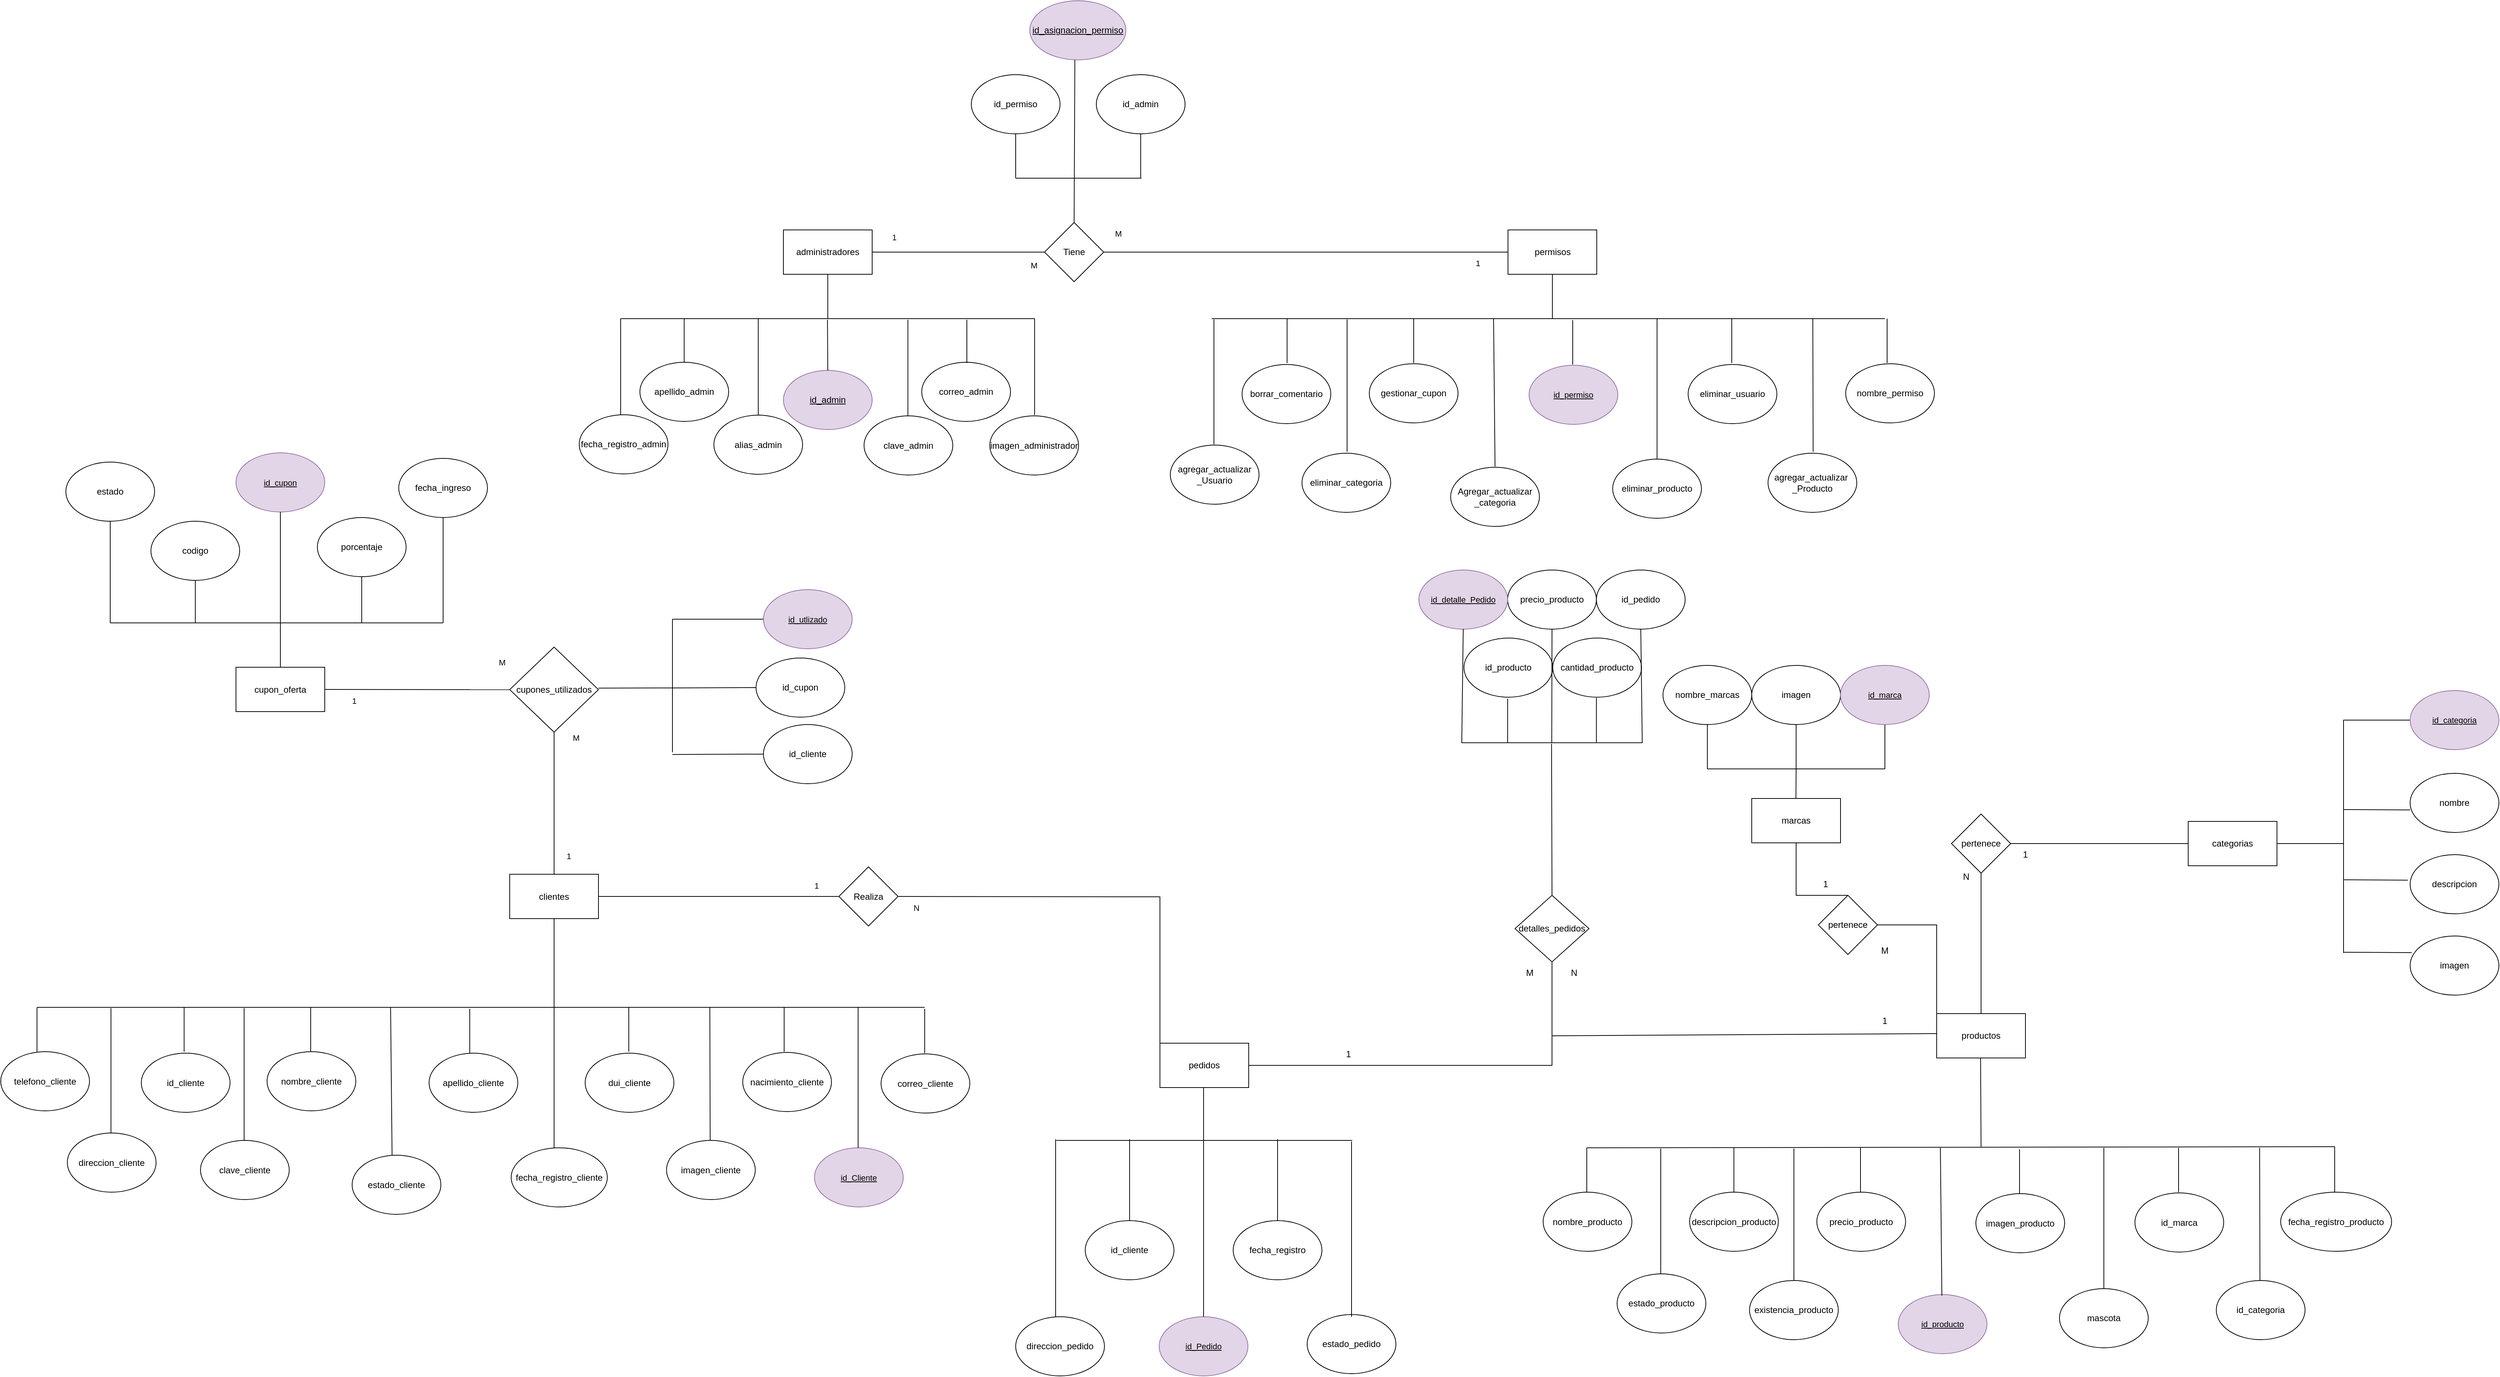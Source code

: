 <mxfile version="23.1.4" type="device">
  <diagram id="R2lEEEUBdFMjLlhIrx00" name="Page-1">
    <mxGraphModel dx="5863" dy="3170" grid="1" gridSize="10" guides="1" tooltips="1" connect="1" arrows="1" fold="1" page="1" pageScale="1" pageWidth="850" pageHeight="1100" math="0" shadow="0" extFonts="Permanent Marker^https://fonts.googleapis.com/css?family=Permanent+Marker">
      <root>
        <mxCell id="0" />
        <mxCell id="1" parent="0" />
        <mxCell id="2F_DHolSGNnzSSAKhQXL-1" value="productos" style="rounded=0;whiteSpace=wrap;html=1;" parent="1" vertex="1">
          <mxGeometry x="1410" y="1270" width="120" height="60" as="geometry" />
        </mxCell>
        <mxCell id="2F_DHolSGNnzSSAKhQXL-2" value="pedidos" style="rounded=0;whiteSpace=wrap;html=1;" parent="1" vertex="1">
          <mxGeometry x="360" y="1310" width="120" height="60" as="geometry" />
        </mxCell>
        <mxCell id="2F_DHolSGNnzSSAKhQXL-5" value="marcas" style="rounded=0;whiteSpace=wrap;html=1;" parent="1" vertex="1">
          <mxGeometry x="1160" y="979" width="120" height="60" as="geometry" />
        </mxCell>
        <mxCell id="2F_DHolSGNnzSSAKhQXL-6" value="categorias" style="rounded=0;whiteSpace=wrap;html=1;" parent="1" vertex="1">
          <mxGeometry x="1750" y="1010" width="120" height="60" as="geometry" />
        </mxCell>
        <mxCell id="2F_DHolSGNnzSSAKhQXL-7" value="administradores" style="rounded=0;whiteSpace=wrap;html=1;" parent="1" vertex="1">
          <mxGeometry x="-149" y="210" width="120" height="60" as="geometry" />
        </mxCell>
        <mxCell id="2F_DHolSGNnzSSAKhQXL-8" value="permisos" style="rounded=0;whiteSpace=wrap;html=1;" parent="1" vertex="1">
          <mxGeometry x="830.5" y="210" width="120" height="60" as="geometry" />
        </mxCell>
        <mxCell id="2F_DHolSGNnzSSAKhQXL-9" value="clientes" style="rounded=0;whiteSpace=wrap;html=1;" parent="1" vertex="1">
          <mxGeometry x="-519" y="1081.5" width="120" height="60" as="geometry" />
        </mxCell>
        <mxCell id="2F_DHolSGNnzSSAKhQXL-10" value="id_admin" style="ellipse;whiteSpace=wrap;html=1;fontStyle=4;fillColor=#e1d5e7;strokeColor=#9673a6;" parent="1" vertex="1">
          <mxGeometry x="-149" y="400" width="120" height="80" as="geometry" />
        </mxCell>
        <mxCell id="2F_DHolSGNnzSSAKhQXL-12" value="apellido_admin" style="ellipse;whiteSpace=wrap;html=1;" parent="1" vertex="1">
          <mxGeometry x="-343" y="389" width="120" height="80" as="geometry" />
        </mxCell>
        <mxCell id="2F_DHolSGNnzSSAKhQXL-13" value="correo_admin" style="ellipse;whiteSpace=wrap;html=1;" parent="1" vertex="1">
          <mxGeometry x="38" y="389" width="120" height="80" as="geometry" />
        </mxCell>
        <mxCell id="2F_DHolSGNnzSSAKhQXL-14" value="alias_admin" style="ellipse;whiteSpace=wrap;html=1;" parent="1" vertex="1">
          <mxGeometry x="-243" y="460.5" width="120" height="80" as="geometry" />
        </mxCell>
        <mxCell id="2F_DHolSGNnzSSAKhQXL-15" value="clave_admin" style="ellipse;whiteSpace=wrap;html=1;" parent="1" vertex="1">
          <mxGeometry x="-40" y="461.5" width="120" height="80" as="geometry" />
        </mxCell>
        <mxCell id="2F_DHolSGNnzSSAKhQXL-16" value="fecha_registro_admin" style="ellipse;whiteSpace=wrap;html=1;" parent="1" vertex="1">
          <mxGeometry x="-425" y="460" width="120" height="80" as="geometry" />
        </mxCell>
        <mxCell id="2F_DHolSGNnzSSAKhQXL-17" value="imagen_administrador" style="ellipse;whiteSpace=wrap;html=1;" parent="1" vertex="1">
          <mxGeometry x="130" y="461.5" width="120" height="80" as="geometry" />
        </mxCell>
        <mxCell id="2F_DHolSGNnzSSAKhQXL-25" value="id_cliente" style="ellipse;whiteSpace=wrap;html=1;" parent="1" vertex="1">
          <mxGeometry x="-1017" y="1323.5" width="120" height="80" as="geometry" />
        </mxCell>
        <mxCell id="2F_DHolSGNnzSSAKhQXL-26" value="nombre_cliente" style="ellipse;whiteSpace=wrap;html=1;" parent="1" vertex="1">
          <mxGeometry x="-847" y="1321.5" width="120" height="80" as="geometry" />
        </mxCell>
        <mxCell id="2F_DHolSGNnzSSAKhQXL-27" value="apellido_cliente" style="ellipse;whiteSpace=wrap;html=1;" parent="1" vertex="1">
          <mxGeometry x="-628" y="1323.5" width="120" height="80" as="geometry" />
        </mxCell>
        <mxCell id="2F_DHolSGNnzSSAKhQXL-28" value="dui_cliente" style="ellipse;whiteSpace=wrap;html=1;" parent="1" vertex="1">
          <mxGeometry x="-417" y="1323.5" width="120" height="80" as="geometry" />
        </mxCell>
        <mxCell id="2F_DHolSGNnzSSAKhQXL-29" value="correo_cliente" style="ellipse;whiteSpace=wrap;html=1;" parent="1" vertex="1">
          <mxGeometry x="-17" y="1324.5" width="120" height="80" as="geometry" />
        </mxCell>
        <mxCell id="2F_DHolSGNnzSSAKhQXL-30" value="telefono_cliente" style="ellipse;whiteSpace=wrap;html=1;" parent="1" vertex="1">
          <mxGeometry x="-1207" y="1321.5" width="120" height="80" as="geometry" />
        </mxCell>
        <mxCell id="2F_DHolSGNnzSSAKhQXL-31" value="nacimiento_cliente" style="ellipse;whiteSpace=wrap;html=1;" parent="1" vertex="1">
          <mxGeometry x="-204" y="1322.5" width="120" height="80" as="geometry" />
        </mxCell>
        <mxCell id="2F_DHolSGNnzSSAKhQXL-32" value="direccion_cliente" style="ellipse;whiteSpace=wrap;html=1;" parent="1" vertex="1">
          <mxGeometry x="-1117" y="1431.5" width="120" height="80" as="geometry" />
        </mxCell>
        <mxCell id="2F_DHolSGNnzSSAKhQXL-33" value="clave_cliente" style="ellipse;whiteSpace=wrap;html=1;" parent="1" vertex="1">
          <mxGeometry x="-937" y="1441.5" width="120" height="80" as="geometry" />
        </mxCell>
        <mxCell id="2F_DHolSGNnzSSAKhQXL-34" value="estado_cliente" style="ellipse;whiteSpace=wrap;html=1;" parent="1" vertex="1">
          <mxGeometry x="-732" y="1461.5" width="120" height="80" as="geometry" />
        </mxCell>
        <mxCell id="2F_DHolSGNnzSSAKhQXL-35" value="fecha_registro_cliente" style="ellipse;whiteSpace=wrap;html=1;" parent="1" vertex="1">
          <mxGeometry x="-517" y="1451.5" width="130" height="80" as="geometry" />
        </mxCell>
        <mxCell id="2F_DHolSGNnzSSAKhQXL-36" value="imagen_cliente" style="ellipse;whiteSpace=wrap;html=1;" parent="1" vertex="1">
          <mxGeometry x="-307" y="1441.5" width="120" height="80" as="geometry" />
        </mxCell>
        <mxCell id="2F_DHolSGNnzSSAKhQXL-37" value="Tiene" style="rhombus;whiteSpace=wrap;html=1;" parent="1" vertex="1">
          <mxGeometry x="204" y="200" width="80" height="80" as="geometry" />
        </mxCell>
        <mxCell id="2F_DHolSGNnzSSAKhQXL-52" value="nombre_permiso" style="ellipse;whiteSpace=wrap;html=1;" parent="1" vertex="1">
          <mxGeometry x="1287" y="391" width="120" height="80" as="geometry" />
        </mxCell>
        <mxCell id="2F_DHolSGNnzSSAKhQXL-53" value="eliminar_usuario" style="ellipse;whiteSpace=wrap;html=1;" parent="1" vertex="1">
          <mxGeometry x="1074" y="392" width="120" height="80" as="geometry" />
        </mxCell>
        <mxCell id="2F_DHolSGNnzSSAKhQXL-54" value="agregar_actualizar&amp;nbsp;&lt;br&gt;_Producto" style="ellipse;whiteSpace=wrap;html=1;" parent="1" vertex="1">
          <mxGeometry x="1182" y="512" width="120" height="80" as="geometry" />
        </mxCell>
        <mxCell id="2F_DHolSGNnzSSAKhQXL-55" value="agregar_actualizar&lt;br&gt;_Usuario" style="ellipse;whiteSpace=wrap;html=1;" parent="1" vertex="1">
          <mxGeometry x="374" y="501" width="120" height="80" as="geometry" />
        </mxCell>
        <mxCell id="2F_DHolSGNnzSSAKhQXL-56" value="eliminar_producto" style="ellipse;whiteSpace=wrap;html=1;" parent="1" vertex="1">
          <mxGeometry x="972" y="520" width="120" height="80" as="geometry" />
        </mxCell>
        <mxCell id="2F_DHolSGNnzSSAKhQXL-57" value="borrar_comentario" style="ellipse;whiteSpace=wrap;html=1;" parent="1" vertex="1">
          <mxGeometry x="471" y="392" width="120" height="80" as="geometry" />
        </mxCell>
        <mxCell id="2F_DHolSGNnzSSAKhQXL-58" value="Agregar_actualizar&lt;br&gt;_categoria" style="ellipse;whiteSpace=wrap;html=1;" parent="1" vertex="1">
          <mxGeometry x="753" y="531" width="120" height="80" as="geometry" />
        </mxCell>
        <mxCell id="2F_DHolSGNnzSSAKhQXL-59" value="eliminar_categoria" style="ellipse;whiteSpace=wrap;html=1;" parent="1" vertex="1">
          <mxGeometry x="552" y="512" width="120" height="80" as="geometry" />
        </mxCell>
        <mxCell id="b3NYXewxobcBwOrp7OXC-1" value="gestionar_cupon" style="ellipse;whiteSpace=wrap;html=1;" parent="1" vertex="1">
          <mxGeometry x="643" y="391" width="120" height="80" as="geometry" />
        </mxCell>
        <mxCell id="b3NYXewxobcBwOrp7OXC-3" value="nombre" style="ellipse;whiteSpace=wrap;html=1;" parent="1" vertex="1">
          <mxGeometry x="2050" y="945" width="120" height="80" as="geometry" />
        </mxCell>
        <mxCell id="b3NYXewxobcBwOrp7OXC-4" value="descripcion" style="ellipse;whiteSpace=wrap;html=1;" parent="1" vertex="1">
          <mxGeometry x="2050" y="1055" width="120" height="80" as="geometry" />
        </mxCell>
        <mxCell id="b3NYXewxobcBwOrp7OXC-5" value="imagen" style="ellipse;whiteSpace=wrap;html=1;" parent="1" vertex="1">
          <mxGeometry x="2050" y="1165" width="120" height="80" as="geometry" />
        </mxCell>
        <mxCell id="b3NYXewxobcBwOrp7OXC-9" value="nombre_marcas" style="ellipse;whiteSpace=wrap;html=1;" parent="1" vertex="1">
          <mxGeometry x="1040" y="799" width="120" height="80" as="geometry" />
        </mxCell>
        <mxCell id="b3NYXewxobcBwOrp7OXC-10" value="imagen" style="ellipse;whiteSpace=wrap;html=1;" parent="1" vertex="1">
          <mxGeometry x="1160" y="799" width="120" height="80" as="geometry" />
        </mxCell>
        <mxCell id="b3NYXewxobcBwOrp7OXC-13" value="nombre_producto" style="ellipse;whiteSpace=wrap;html=1;" parent="1" vertex="1">
          <mxGeometry x="878" y="1511.5" width="120" height="80" as="geometry" />
        </mxCell>
        <mxCell id="b3NYXewxobcBwOrp7OXC-14" value="descripcion_producto" style="ellipse;whiteSpace=wrap;html=1;" parent="1" vertex="1">
          <mxGeometry x="1076" y="1511.5" width="120" height="80" as="geometry" />
        </mxCell>
        <mxCell id="b3NYXewxobcBwOrp7OXC-15" value="precio_producto" style="ellipse;whiteSpace=wrap;html=1;" parent="1" vertex="1">
          <mxGeometry x="1248" y="1511.5" width="120" height="80" as="geometry" />
        </mxCell>
        <mxCell id="b3NYXewxobcBwOrp7OXC-16" value="imagen_producto" style="ellipse;whiteSpace=wrap;html=1;" parent="1" vertex="1">
          <mxGeometry x="1463" y="1513.5" width="120" height="80" as="geometry" />
        </mxCell>
        <mxCell id="b3NYXewxobcBwOrp7OXC-17" value="estado_producto" style="ellipse;whiteSpace=wrap;html=1;" parent="1" vertex="1">
          <mxGeometry x="978" y="1622" width="120" height="80" as="geometry" />
        </mxCell>
        <mxCell id="b3NYXewxobcBwOrp7OXC-18" value="existencia_producto" style="ellipse;whiteSpace=wrap;html=1;" parent="1" vertex="1">
          <mxGeometry x="1157" y="1631" width="120" height="80" as="geometry" />
        </mxCell>
        <mxCell id="b3NYXewxobcBwOrp7OXC-19" value="fecha_registro_producto" style="ellipse;whiteSpace=wrap;html=1;" parent="1" vertex="1">
          <mxGeometry x="1875" y="1511.5" width="150" height="80" as="geometry" />
        </mxCell>
        <mxCell id="b3NYXewxobcBwOrp7OXC-20" value="mascota" style="ellipse;whiteSpace=wrap;html=1;" parent="1" vertex="1">
          <mxGeometry x="1576" y="1642" width="120" height="80" as="geometry" />
        </mxCell>
        <mxCell id="b3NYXewxobcBwOrp7OXC-22" value="id_marca" style="ellipse;whiteSpace=wrap;html=1;" parent="1" vertex="1">
          <mxGeometry x="1678" y="1512.5" width="120" height="80" as="geometry" />
        </mxCell>
        <mxCell id="b3NYXewxobcBwOrp7OXC-23" value="id_categoria" style="ellipse;whiteSpace=wrap;html=1;" parent="1" vertex="1">
          <mxGeometry x="1788" y="1631" width="120" height="80" as="geometry" />
        </mxCell>
        <mxCell id="b3NYXewxobcBwOrp7OXC-24" value="estado_pedido" style="ellipse;whiteSpace=wrap;html=1;" parent="1" vertex="1">
          <mxGeometry x="559" y="1677" width="120" height="80" as="geometry" />
        </mxCell>
        <mxCell id="b3NYXewxobcBwOrp7OXC-25" value="fecha_registro" style="ellipse;whiteSpace=wrap;html=1;" parent="1" vertex="1">
          <mxGeometry x="459" y="1550" width="120" height="80" as="geometry" />
        </mxCell>
        <mxCell id="b3NYXewxobcBwOrp7OXC-26" value="direccion_pedido" style="ellipse;whiteSpace=wrap;html=1;" parent="1" vertex="1">
          <mxGeometry x="165" y="1680" width="120" height="80" as="geometry" />
        </mxCell>
        <mxCell id="b3NYXewxobcBwOrp7OXC-27" value="id_cliente" style="ellipse;whiteSpace=wrap;html=1;" parent="1" vertex="1">
          <mxGeometry x="259" y="1550" width="120" height="80" as="geometry" />
        </mxCell>
        <mxCell id="b3NYXewxobcBwOrp7OXC-43" value="precio_producto" style="ellipse;whiteSpace=wrap;html=1;" parent="1" vertex="1">
          <mxGeometry x="830" y="670" width="120" height="80" as="geometry" />
        </mxCell>
        <mxCell id="b3NYXewxobcBwOrp7OXC-44" value="id_producto" style="ellipse;whiteSpace=wrap;html=1;" parent="1" vertex="1">
          <mxGeometry x="771" y="762" width="120" height="80" as="geometry" />
        </mxCell>
        <mxCell id="b3NYXewxobcBwOrp7OXC-45" value="id_pedido" style="ellipse;whiteSpace=wrap;html=1;" parent="1" vertex="1">
          <mxGeometry x="950" y="670" width="120" height="80" as="geometry" />
        </mxCell>
        <mxCell id="b3NYXewxobcBwOrp7OXC-46" value="cantidad_producto" style="ellipse;whiteSpace=wrap;html=1;" parent="1" vertex="1">
          <mxGeometry x="891" y="762" width="120" height="80" as="geometry" />
        </mxCell>
        <mxCell id="b3NYXewxobcBwOrp7OXC-61" value="cupon_oferta" style="rounded=0;whiteSpace=wrap;html=1;" parent="1" vertex="1">
          <mxGeometry x="-889" y="801.5" width="120" height="60" as="geometry" />
        </mxCell>
        <mxCell id="b3NYXewxobcBwOrp7OXC-63" value="codigo" style="ellipse;whiteSpace=wrap;html=1;" parent="1" vertex="1">
          <mxGeometry x="-1004" y="604" width="120" height="80" as="geometry" />
        </mxCell>
        <mxCell id="b3NYXewxobcBwOrp7OXC-64" value="porcentaje" style="ellipse;whiteSpace=wrap;html=1;" parent="1" vertex="1">
          <mxGeometry x="-779" y="599" width="120" height="80" as="geometry" />
        </mxCell>
        <mxCell id="b3NYXewxobcBwOrp7OXC-65" value="estado" style="ellipse;whiteSpace=wrap;html=1;" parent="1" vertex="1">
          <mxGeometry x="-1119" y="524" width="120" height="80" as="geometry" />
        </mxCell>
        <mxCell id="b3NYXewxobcBwOrp7OXC-66" value="fecha_ingreso" style="ellipse;whiteSpace=wrap;html=1;" parent="1" vertex="1">
          <mxGeometry x="-669" y="519" width="120" height="80" as="geometry" />
        </mxCell>
        <mxCell id="b3NYXewxobcBwOrp7OXC-67" value="id_cupon" style="ellipse;whiteSpace=wrap;html=1;" parent="1" vertex="1">
          <mxGeometry x="-186" y="789" width="120" height="80" as="geometry" />
        </mxCell>
        <mxCell id="b3NYXewxobcBwOrp7OXC-68" value="id_cliente" style="ellipse;whiteSpace=wrap;html=1;" parent="1" vertex="1">
          <mxGeometry x="-176" y="879" width="120" height="80" as="geometry" />
        </mxCell>
        <mxCell id="b3NYXewxobcBwOrp7OXC-76" value="pertenece" style="rhombus;whiteSpace=wrap;html=1;" parent="1" vertex="1">
          <mxGeometry x="1430" y="1000" width="80" height="80" as="geometry" />
        </mxCell>
        <mxCell id="b3NYXewxobcBwOrp7OXC-80" value="pertenece" style="rhombus;whiteSpace=wrap;html=1;" parent="1" vertex="1">
          <mxGeometry x="1250" y="1110" width="80" height="80" as="geometry" />
        </mxCell>
        <mxCell id="b3NYXewxobcBwOrp7OXC-108" value="Realiza" style="rhombus;whiteSpace=wrap;html=1;" parent="1" vertex="1">
          <mxGeometry x="-74" y="1071.5" width="80" height="80" as="geometry" />
        </mxCell>
        <mxCell id="b3NYXewxobcBwOrp7OXC-111" value="cupones_utilizados" style="rhombus;whiteSpace=wrap;html=1;" parent="1" vertex="1">
          <mxGeometry x="-519" y="774.25" width="120" height="115" as="geometry" />
        </mxCell>
        <mxCell id="b3NYXewxobcBwOrp7OXC-120" value="N" style="text;html=1;strokeColor=none;fillColor=none;align=center;verticalAlign=middle;whiteSpace=wrap;rounded=0;" parent="1" vertex="1">
          <mxGeometry x="1420" y="1070" width="60" height="30" as="geometry" />
        </mxCell>
        <mxCell id="b3NYXewxobcBwOrp7OXC-121" value="1" style="text;html=1;strokeColor=none;fillColor=none;align=center;verticalAlign=middle;whiteSpace=wrap;rounded=0;" parent="1" vertex="1">
          <mxGeometry x="1500" y="1040" width="60" height="30" as="geometry" />
        </mxCell>
        <mxCell id="b3NYXewxobcBwOrp7OXC-125" value="M" style="text;html=1;strokeColor=none;fillColor=none;align=center;verticalAlign=middle;whiteSpace=wrap;rounded=0;" parent="1" vertex="1">
          <mxGeometry x="1310" y="1170" width="60" height="30" as="geometry" />
        </mxCell>
        <mxCell id="b3NYXewxobcBwOrp7OXC-127" value="1" style="text;html=1;strokeColor=none;fillColor=none;align=center;verticalAlign=middle;whiteSpace=wrap;rounded=0;" parent="1" vertex="1">
          <mxGeometry x="1230" y="1080" width="60" height="30" as="geometry" />
        </mxCell>
        <mxCell id="4FlmDiTLjiJ03aOqT-Md-1" value="" style="endArrow=none;html=1;rounded=0;entryX=0;entryY=0.618;entryDx=0;entryDy=0;entryPerimeter=0;" parent="1" target="b3NYXewxobcBwOrp7OXC-3" edge="1">
          <mxGeometry width="50" height="50" relative="1" as="geometry">
            <mxPoint x="1960" y="994" as="sourcePoint" />
            <mxPoint x="1950" y="935" as="targetPoint" />
          </mxGeometry>
        </mxCell>
        <mxCell id="4FlmDiTLjiJ03aOqT-Md-4" value="" style="endArrow=none;html=1;rounded=0;exitX=-0.026;exitY=0.431;exitDx=0;exitDy=0;exitPerimeter=0;" parent="1" source="b3NYXewxobcBwOrp7OXC-4" edge="1">
          <mxGeometry width="50" height="50" relative="1" as="geometry">
            <mxPoint x="1870" y="1085" as="sourcePoint" />
            <mxPoint x="1960" y="1089" as="targetPoint" />
          </mxGeometry>
        </mxCell>
        <mxCell id="4FlmDiTLjiJ03aOqT-Md-5" value="" style="endArrow=none;html=1;rounded=0;exitX=0.018;exitY=0.281;exitDx=0;exitDy=0;exitPerimeter=0;" parent="1" source="b3NYXewxobcBwOrp7OXC-5" edge="1">
          <mxGeometry width="50" height="50" relative="1" as="geometry">
            <mxPoint x="1800" y="1095" as="sourcePoint" />
            <mxPoint x="1960" y="1187" as="targetPoint" />
          </mxGeometry>
        </mxCell>
        <mxCell id="zYeqs-Y39ctY3acqWYT0-11" value="" style="endArrow=none;html=1;rounded=0;exitX=1;exitY=1;exitDx=0;exitDy=0;" parent="1" edge="1">
          <mxGeometry width="50" height="50" relative="1" as="geometry">
            <mxPoint x="1750" y="1040" as="sourcePoint" />
            <mxPoint x="1510" y="1040" as="targetPoint" />
          </mxGeometry>
        </mxCell>
        <mxCell id="zYeqs-Y39ctY3acqWYT0-12" value="" style="endArrow=none;html=1;rounded=0;exitX=0.5;exitY=0;exitDx=0;exitDy=0;entryX=1;entryY=1;entryDx=0;entryDy=0;" parent="1" source="2F_DHolSGNnzSSAKhQXL-1" edge="1">
          <mxGeometry width="50" height="50" relative="1" as="geometry">
            <mxPoint x="1690" y="1180" as="sourcePoint" />
            <mxPoint x="1470" y="1080" as="targetPoint" />
          </mxGeometry>
        </mxCell>
        <mxCell id="zYeqs-Y39ctY3acqWYT0-13" value="" style="endArrow=none;html=1;rounded=0;entryX=1;entryY=0.5;entryDx=0;entryDy=0;exitX=0;exitY=0;exitDx=0;exitDy=0;" parent="1" source="2F_DHolSGNnzSSAKhQXL-1" target="b3NYXewxobcBwOrp7OXC-80" edge="1">
          <mxGeometry width="50" height="50" relative="1" as="geometry">
            <mxPoint x="1410" y="1260" as="sourcePoint" />
            <mxPoint x="1370" y="1150" as="targetPoint" />
            <Array as="points">
              <mxPoint x="1410" y="1150" />
            </Array>
          </mxGeometry>
        </mxCell>
        <mxCell id="zYeqs-Y39ctY3acqWYT0-14" value="" style="endArrow=none;html=1;rounded=0;exitX=0;exitY=0.25;exitDx=0;exitDy=0;" parent="1" edge="1">
          <mxGeometry width="50" height="50" relative="1" as="geometry">
            <mxPoint x="1410" y="1297" as="sourcePoint" />
            <mxPoint x="890" y="1300" as="targetPoint" />
          </mxGeometry>
        </mxCell>
        <mxCell id="zYeqs-Y39ctY3acqWYT0-15" value="" style="endArrow=none;html=1;rounded=0;entryX=0.5;entryY=0;entryDx=0;entryDy=0;exitX=0.5;exitY=1;exitDx=0;exitDy=0;" parent="1" source="2F_DHolSGNnzSSAKhQXL-5" target="b3NYXewxobcBwOrp7OXC-80" edge="1">
          <mxGeometry width="50" height="50" relative="1" as="geometry">
            <mxPoint x="1210" y="1140" as="sourcePoint" />
            <mxPoint x="1260" y="1090" as="targetPoint" />
            <Array as="points">
              <mxPoint x="1220" y="1110" />
            </Array>
          </mxGeometry>
        </mxCell>
        <mxCell id="zYeqs-Y39ctY3acqWYT0-16" value="" style="endArrow=none;html=1;rounded=0;entryX=0.5;entryY=1;entryDx=0;entryDy=0;" parent="1" target="b3NYXewxobcBwOrp7OXC-9" edge="1">
          <mxGeometry width="50" height="50" relative="1" as="geometry">
            <mxPoint x="1100" y="939" as="sourcePoint" />
            <mxPoint x="1150" y="879" as="targetPoint" />
          </mxGeometry>
        </mxCell>
        <mxCell id="zYeqs-Y39ctY3acqWYT0-17" value="" style="endArrow=none;html=1;rounded=0;entryX=0.5;entryY=1;entryDx=0;entryDy=0;" parent="1" target="b3NYXewxobcBwOrp7OXC-10" edge="1">
          <mxGeometry width="50" height="50" relative="1" as="geometry">
            <mxPoint x="1220" y="939" as="sourcePoint" />
            <mxPoint x="1290" y="879" as="targetPoint" />
          </mxGeometry>
        </mxCell>
        <mxCell id="zYeqs-Y39ctY3acqWYT0-27" value="" style="endArrow=none;html=1;rounded=0;entryX=0.5;entryY=1;entryDx=0;entryDy=0;exitX=0.5;exitY=0;exitDx=0;exitDy=0;" parent="1" source="PzAknOk3q2ynUlt_nJGI-35" edge="1">
          <mxGeometry width="50" height="50" relative="1" as="geometry">
            <mxPoint x="889.38" y="1115" as="sourcePoint" />
            <mxPoint x="889.38" y="905" as="targetPoint" />
          </mxGeometry>
        </mxCell>
        <mxCell id="zYeqs-Y39ctY3acqWYT0-29" value="" style="endArrow=none;html=1;rounded=0;entryX=0.5;entryY=1;entryDx=0;entryDy=0;exitX=1;exitY=0.5;exitDx=0;exitDy=0;" parent="1" source="2F_DHolSGNnzSSAKhQXL-2" target="PzAknOk3q2ynUlt_nJGI-35" edge="1">
          <mxGeometry width="50" height="50" relative="1" as="geometry">
            <mxPoint x="820" y="1330" as="sourcePoint" />
            <mxPoint x="860" y="1280" as="targetPoint" />
            <Array as="points">
              <mxPoint x="890" y="1340" />
            </Array>
          </mxGeometry>
        </mxCell>
        <mxCell id="zYeqs-Y39ctY3acqWYT0-34" value="" style="endArrow=none;html=1;rounded=0;entryX=0;entryY=0.5;entryDx=0;entryDy=0;exitX=1;exitY=0.5;exitDx=0;exitDy=0;" parent="1" source="b3NYXewxobcBwOrp7OXC-108" target="2F_DHolSGNnzSSAKhQXL-2" edge="1">
          <mxGeometry width="50" height="50" relative="1" as="geometry">
            <mxPoint x="460" y="1120" as="sourcePoint" />
            <mxPoint x="510" y="1070" as="targetPoint" />
            <Array as="points">
              <mxPoint x="360" y="1112" />
            </Array>
          </mxGeometry>
        </mxCell>
        <mxCell id="zYeqs-Y39ctY3acqWYT0-35" value="" style="endArrow=none;html=1;rounded=0;entryX=0;entryY=0.5;entryDx=0;entryDy=0;exitX=1;exitY=0.5;exitDx=0;exitDy=0;" parent="1" source="2F_DHolSGNnzSSAKhQXL-9" target="b3NYXewxobcBwOrp7OXC-108" edge="1">
          <mxGeometry width="50" height="50" relative="1" as="geometry">
            <mxPoint x="-390" y="1112" as="sourcePoint" />
            <mxPoint x="-359" y="1061.5" as="targetPoint" />
          </mxGeometry>
        </mxCell>
        <mxCell id="yYhjXtK-f7d1NUz5v1KG-14" value="" style="endArrow=none;html=1;rounded=0;labelBackgroundColor=default;strokeColor=default;align=center;verticalAlign=middle;fontFamily=Helvetica;fontSize=11;fontColor=default;shape=connector;exitX=0.5;exitY=0;exitDx=0;exitDy=0;" parent="1" source="2F_DHolSGNnzSSAKhQXL-9" target="b3NYXewxobcBwOrp7OXC-111" edge="1">
          <mxGeometry width="50" height="50" relative="1" as="geometry">
            <mxPoint x="-459" y="1031.5" as="sourcePoint" />
            <mxPoint x="-409" y="981.5" as="targetPoint" />
          </mxGeometry>
        </mxCell>
        <mxCell id="yYhjXtK-f7d1NUz5v1KG-15" value="" style="endArrow=none;html=1;rounded=0;labelBackgroundColor=default;strokeColor=default;align=center;verticalAlign=middle;fontFamily=Helvetica;fontSize=11;fontColor=default;shape=connector;entryX=0;entryY=0.5;entryDx=0;entryDy=0;" parent="1" target="b3NYXewxobcBwOrp7OXC-67" edge="1">
          <mxGeometry width="50" height="50" relative="1" as="geometry">
            <mxPoint x="-299" y="829.5" as="sourcePoint" />
            <mxPoint x="-279" y="891.75" as="targetPoint" />
          </mxGeometry>
        </mxCell>
        <mxCell id="yYhjXtK-f7d1NUz5v1KG-16" value="" style="endArrow=none;html=1;rounded=0;labelBackgroundColor=default;strokeColor=default;align=center;verticalAlign=middle;fontFamily=Helvetica;fontSize=11;fontColor=default;shape=connector;entryX=0;entryY=0.5;entryDx=0;entryDy=0;" parent="1" target="b3NYXewxobcBwOrp7OXC-68" edge="1">
          <mxGeometry width="50" height="50" relative="1" as="geometry">
            <mxPoint x="-299" y="919.5" as="sourcePoint" />
            <mxPoint x="-319" y="911.75" as="targetPoint" />
          </mxGeometry>
        </mxCell>
        <mxCell id="yYhjXtK-f7d1NUz5v1KG-17" value="" style="endArrow=none;html=1;rounded=0;labelBackgroundColor=default;strokeColor=default;align=center;verticalAlign=middle;fontFamily=Helvetica;fontSize=11;fontColor=default;shape=connector;entryX=0;entryY=0.5;entryDx=0;entryDy=0;exitX=1;exitY=0.5;exitDx=0;exitDy=0;" parent="1" source="b3NYXewxobcBwOrp7OXC-61" target="b3NYXewxobcBwOrp7OXC-111" edge="1">
          <mxGeometry width="50" height="50" relative="1" as="geometry">
            <mxPoint x="-679" y="901.5" as="sourcePoint" />
            <mxPoint x="-629" y="851.5" as="targetPoint" />
          </mxGeometry>
        </mxCell>
        <mxCell id="yYhjXtK-f7d1NUz5v1KG-39" value="M" style="text;html=1;strokeColor=none;fillColor=none;align=center;verticalAlign=middle;whiteSpace=wrap;rounded=0;fontFamily=Helvetica;fontSize=11;fontColor=default;" parent="1" vertex="1">
          <mxGeometry x="274" y="200" width="60" height="30" as="geometry" />
        </mxCell>
        <mxCell id="yYhjXtK-f7d1NUz5v1KG-41" value="1" style="text;html=1;strokeColor=none;fillColor=none;align=center;verticalAlign=middle;whiteSpace=wrap;rounded=0;fontFamily=Helvetica;fontSize=11;fontColor=default;" parent="1" vertex="1">
          <mxGeometry x="-29" y="205" width="60" height="30" as="geometry" />
        </mxCell>
        <mxCell id="yYhjXtK-f7d1NUz5v1KG-43" value="M" style="text;html=1;strokeColor=none;fillColor=none;align=center;verticalAlign=middle;whiteSpace=wrap;rounded=0;fontFamily=Helvetica;fontSize=11;fontColor=default;" parent="1" vertex="1">
          <mxGeometry x="160" y="237.5" width="60" height="40" as="geometry" />
        </mxCell>
        <mxCell id="yYhjXtK-f7d1NUz5v1KG-44" value="1" style="text;html=1;strokeColor=none;fillColor=none;align=center;verticalAlign=middle;whiteSpace=wrap;rounded=0;fontFamily=Helvetica;fontSize=11;fontColor=default;" parent="1" vertex="1">
          <mxGeometry x="-469" y="1041.5" width="60" height="30" as="geometry" />
        </mxCell>
        <mxCell id="yYhjXtK-f7d1NUz5v1KG-45" value="M" style="text;html=1;strokeColor=none;fillColor=none;align=center;verticalAlign=middle;whiteSpace=wrap;rounded=0;fontFamily=Helvetica;fontSize=11;fontColor=default;" parent="1" vertex="1">
          <mxGeometry x="-559" y="779.5" width="60" height="30" as="geometry" />
        </mxCell>
        <mxCell id="yYhjXtK-f7d1NUz5v1KG-50" value="M" style="text;html=1;strokeColor=none;fillColor=none;align=center;verticalAlign=middle;whiteSpace=wrap;rounded=0;fontFamily=Helvetica;fontSize=11;fontColor=default;" parent="1" vertex="1">
          <mxGeometry x="-459" y="881.75" width="60" height="30" as="geometry" />
        </mxCell>
        <mxCell id="yYhjXtK-f7d1NUz5v1KG-51" value="1" style="text;html=1;strokeColor=none;fillColor=none;align=center;verticalAlign=middle;whiteSpace=wrap;rounded=0;fontFamily=Helvetica;fontSize=11;fontColor=default;" parent="1" vertex="1">
          <mxGeometry x="-759" y="831.5" width="60" height="30" as="geometry" />
        </mxCell>
        <mxCell id="yYhjXtK-f7d1NUz5v1KG-52" value="1" style="text;html=1;strokeColor=none;fillColor=none;align=center;verticalAlign=middle;whiteSpace=wrap;rounded=0;fontFamily=Helvetica;fontSize=11;fontColor=default;" parent="1" vertex="1">
          <mxGeometry x="-134" y="1081.5" width="60" height="30" as="geometry" />
        </mxCell>
        <mxCell id="yYhjXtK-f7d1NUz5v1KG-55" value="N" style="text;html=1;strokeColor=none;fillColor=none;align=center;verticalAlign=middle;whiteSpace=wrap;rounded=0;fontFamily=Helvetica;fontSize=11;fontColor=default;" parent="1" vertex="1">
          <mxGeometry x="1" y="1111.5" width="60" height="30" as="geometry" />
        </mxCell>
        <mxCell id="yYhjXtK-f7d1NUz5v1KG-56" value="&lt;u&gt;id_cupon&lt;/u&gt;" style="ellipse;whiteSpace=wrap;html=1;fontFamily=Helvetica;fontSize=11;fillColor=#e1d5e7;strokeColor=#9673a6;" parent="1" vertex="1">
          <mxGeometry x="-889" y="511.5" width="120" height="80" as="geometry" />
        </mxCell>
        <mxCell id="yYhjXtK-f7d1NUz5v1KG-58" value="&lt;u&gt;id_utlizado&lt;/u&gt;" style="ellipse;whiteSpace=wrap;html=1;fontFamily=Helvetica;fontSize=11;fillColor=#e1d5e7;strokeColor=#9673a6;" parent="1" vertex="1">
          <mxGeometry x="-176" y="696.5" width="120" height="80" as="geometry" />
        </mxCell>
        <mxCell id="yYhjXtK-f7d1NUz5v1KG-59" value="" style="endArrow=none;html=1;rounded=0;labelBackgroundColor=default;strokeColor=default;align=center;verticalAlign=middle;fontFamily=Helvetica;fontSize=11;fontColor=default;shape=connector;entryX=0;entryY=0.5;entryDx=0;entryDy=0;" parent="1" target="yYhjXtK-f7d1NUz5v1KG-58" edge="1">
          <mxGeometry width="50" height="50" relative="1" as="geometry">
            <mxPoint x="-299" y="736.5" as="sourcePoint" />
            <mxPoint x="-309" y="751.75" as="targetPoint" />
          </mxGeometry>
        </mxCell>
        <mxCell id="yYhjXtK-f7d1NUz5v1KG-60" value="&lt;u&gt;id_Cliente&lt;/u&gt;" style="ellipse;whiteSpace=wrap;html=1;fontFamily=Helvetica;fontSize=11;fillColor=#e1d5e7;strokeColor=#9673a6;" parent="1" vertex="1">
          <mxGeometry x="-107" y="1451.5" width="120" height="80" as="geometry" />
        </mxCell>
        <mxCell id="yYhjXtK-f7d1NUz5v1KG-62" value="&lt;u&gt;id_permiso&lt;/u&gt;" style="ellipse;whiteSpace=wrap;html=1;fontFamily=Helvetica;fontSize=11;fillColor=#e1d5e7;strokeColor=#9673a6;" parent="1" vertex="1">
          <mxGeometry x="859" y="393" width="120" height="80" as="geometry" />
        </mxCell>
        <mxCell id="yYhjXtK-f7d1NUz5v1KG-67" value="&lt;u&gt;id_detalle_Pedido&lt;/u&gt;" style="ellipse;whiteSpace=wrap;html=1;fontFamily=Helvetica;fontSize=11;fillColor=#e1d5e7;strokeColor=#9673a6;" parent="1" vertex="1">
          <mxGeometry x="710" y="670" width="120" height="80" as="geometry" />
        </mxCell>
        <mxCell id="yYhjXtK-f7d1NUz5v1KG-69" value="&lt;u&gt;id_Pedido&lt;/u&gt;" style="ellipse;whiteSpace=wrap;html=1;fontFamily=Helvetica;fontSize=11;fillColor=#e1d5e7;strokeColor=#9673a6;" parent="1" vertex="1">
          <mxGeometry x="359" y="1680" width="120" height="80" as="geometry" />
        </mxCell>
        <mxCell id="yYhjXtK-f7d1NUz5v1KG-72" style="edgeStyle=none;shape=connector;rounded=0;orthogonalLoop=1;jettySize=auto;html=1;exitX=0.5;exitY=1;exitDx=0;exitDy=0;labelBackgroundColor=default;strokeColor=default;align=center;verticalAlign=middle;fontFamily=Helvetica;fontSize=11;fontColor=default;endArrow=none;" parent="1" edge="1">
          <mxGeometry relative="1" as="geometry">
            <mxPoint x="1340" y="879" as="sourcePoint" />
            <mxPoint x="1340" y="939" as="targetPoint" />
          </mxGeometry>
        </mxCell>
        <mxCell id="yYhjXtK-f7d1NUz5v1KG-71" value="&lt;u&gt;id_marca&lt;/u&gt;" style="ellipse;whiteSpace=wrap;html=1;fontFamily=Helvetica;fontSize=11;fillColor=#e1d5e7;strokeColor=#9673a6;" parent="1" vertex="1">
          <mxGeometry x="1280" y="799" width="120" height="80" as="geometry" />
        </mxCell>
        <mxCell id="yYhjXtK-f7d1NUz5v1KG-73" value="&lt;u&gt;id_producto&lt;/u&gt;" style="ellipse;whiteSpace=wrap;html=1;fontFamily=Helvetica;fontSize=11;fillColor=#e1d5e7;strokeColor=#9673a6;" parent="1" vertex="1">
          <mxGeometry x="1358" y="1650" width="120" height="80" as="geometry" />
        </mxCell>
        <mxCell id="yYhjXtK-f7d1NUz5v1KG-79" style="edgeStyle=none;shape=connector;rounded=0;orthogonalLoop=1;jettySize=auto;html=1;exitX=0;exitY=0.5;exitDx=0;exitDy=0;labelBackgroundColor=default;strokeColor=default;align=center;verticalAlign=middle;fontFamily=Helvetica;fontSize=11;fontColor=default;endArrow=none;" parent="1" source="yYhjXtK-f7d1NUz5v1KG-78" edge="1">
          <mxGeometry relative="1" as="geometry">
            <mxPoint x="1960" y="873" as="targetPoint" />
          </mxGeometry>
        </mxCell>
        <mxCell id="yYhjXtK-f7d1NUz5v1KG-78" value="&lt;u&gt;id_categoria&lt;/u&gt;" style="ellipse;whiteSpace=wrap;html=1;fontFamily=Helvetica;fontSize=11;fillColor=#e1d5e7;strokeColor=#9673a6;" parent="1" vertex="1">
          <mxGeometry x="2050" y="833" width="120" height="80" as="geometry" />
        </mxCell>
        <mxCell id="yYhjXtK-f7d1NUz5v1KG-42" value="1" style="text;html=1;strokeColor=none;fillColor=none;align=center;verticalAlign=middle;whiteSpace=wrap;rounded=0;fontFamily=Helvetica;fontSize=11;fontColor=default;" parent="1" vertex="1">
          <mxGeometry x="759.5" y="240" width="60" height="30" as="geometry" />
        </mxCell>
        <mxCell id="PzAknOk3q2ynUlt_nJGI-1" value="" style="endArrow=none;html=1;rounded=0;entryX=0.5;entryY=1;entryDx=0;entryDy=0;" parent="1" target="2F_DHolSGNnzSSAKhQXL-9" edge="1">
          <mxGeometry width="50" height="50" relative="1" as="geometry">
            <mxPoint x="-459" y="1262" as="sourcePoint" />
            <mxPoint x="-309" y="1281.5" as="targetPoint" />
          </mxGeometry>
        </mxCell>
        <mxCell id="PzAknOk3q2ynUlt_nJGI-2" value="" style="endArrow=none;html=1;rounded=0;" parent="1" edge="1">
          <mxGeometry width="50" height="50" relative="1" as="geometry">
            <mxPoint x="-1158" y="1261.5" as="sourcePoint" />
            <mxPoint x="42" y="1261.5" as="targetPoint" />
          </mxGeometry>
        </mxCell>
        <mxCell id="PzAknOk3q2ynUlt_nJGI-3" value="" style="endArrow=none;html=1;rounded=0;" parent="1" edge="1">
          <mxGeometry width="50" height="50" relative="1" as="geometry">
            <mxPoint x="-788" y="1321.5" as="sourcePoint" />
            <mxPoint x="-788" y="1261.5" as="targetPoint" />
          </mxGeometry>
        </mxCell>
        <mxCell id="PzAknOk3q2ynUlt_nJGI-4" value="" style="endArrow=none;html=1;rounded=0;" parent="1" edge="1">
          <mxGeometry width="50" height="50" relative="1" as="geometry">
            <mxPoint x="-678" y="1461.5" as="sourcePoint" />
            <mxPoint x="-680" y="1261.5" as="targetPoint" />
          </mxGeometry>
        </mxCell>
        <mxCell id="PzAknOk3q2ynUlt_nJGI-5" value="" style="endArrow=none;html=1;rounded=0;" parent="1" edge="1">
          <mxGeometry width="50" height="50" relative="1" as="geometry">
            <mxPoint x="-573" y="1323.5" as="sourcePoint" />
            <mxPoint x="-573" y="1263.5" as="targetPoint" />
          </mxGeometry>
        </mxCell>
        <mxCell id="PzAknOk3q2ynUlt_nJGI-6" value="" style="endArrow=none;html=1;rounded=0;" parent="1" edge="1">
          <mxGeometry width="50" height="50" relative="1" as="geometry">
            <mxPoint x="-459" y="1451.5" as="sourcePoint" />
            <mxPoint x="-459" y="1261.5" as="targetPoint" />
          </mxGeometry>
        </mxCell>
        <mxCell id="PzAknOk3q2ynUlt_nJGI-7" value="" style="endArrow=none;html=1;rounded=0;" parent="1" edge="1">
          <mxGeometry width="50" height="50" relative="1" as="geometry">
            <mxPoint x="-358" y="1321.5" as="sourcePoint" />
            <mxPoint x="-358" y="1261.5" as="targetPoint" />
          </mxGeometry>
        </mxCell>
        <mxCell id="PzAknOk3q2ynUlt_nJGI-8" value="" style="endArrow=none;html=1;rounded=0;" parent="1" edge="1">
          <mxGeometry width="50" height="50" relative="1" as="geometry">
            <mxPoint x="-248" y="1441.5" as="sourcePoint" />
            <mxPoint x="-248.45" y="1261.5" as="targetPoint" />
          </mxGeometry>
        </mxCell>
        <mxCell id="PzAknOk3q2ynUlt_nJGI-9" value="" style="endArrow=none;html=1;rounded=0;" parent="1" edge="1">
          <mxGeometry width="50" height="50" relative="1" as="geometry">
            <mxPoint x="-148" y="1321.5" as="sourcePoint" />
            <mxPoint x="-148" y="1261.5" as="targetPoint" />
          </mxGeometry>
        </mxCell>
        <mxCell id="PzAknOk3q2ynUlt_nJGI-10" value="" style="endArrow=none;html=1;rounded=0;" parent="1" edge="1">
          <mxGeometry width="50" height="50" relative="1" as="geometry">
            <mxPoint x="-48" y="1451.5" as="sourcePoint" />
            <mxPoint x="-48" y="1261.5" as="targetPoint" />
          </mxGeometry>
        </mxCell>
        <mxCell id="PzAknOk3q2ynUlt_nJGI-11" value="" style="endArrow=none;html=1;rounded=0;" parent="1" edge="1">
          <mxGeometry width="50" height="50" relative="1" as="geometry">
            <mxPoint x="-959.11" y="1321.5" as="sourcePoint" />
            <mxPoint x="-959.11" y="1261.5" as="targetPoint" />
          </mxGeometry>
        </mxCell>
        <mxCell id="PzAknOk3q2ynUlt_nJGI-12" value="" style="endArrow=none;html=1;rounded=0;" parent="1" edge="1">
          <mxGeometry width="50" height="50" relative="1" as="geometry">
            <mxPoint x="42" y="1323.5" as="sourcePoint" />
            <mxPoint x="42" y="1263.5" as="targetPoint" />
          </mxGeometry>
        </mxCell>
        <mxCell id="PzAknOk3q2ynUlt_nJGI-13" value="" style="endArrow=none;html=1;rounded=0;" parent="1" edge="1">
          <mxGeometry width="50" height="50" relative="1" as="geometry">
            <mxPoint x="-878" y="1441.5" as="sourcePoint" />
            <mxPoint x="-878" y="1262.5" as="targetPoint" />
          </mxGeometry>
        </mxCell>
        <mxCell id="PzAknOk3q2ynUlt_nJGI-14" value="" style="endArrow=none;html=1;rounded=0;" parent="1" edge="1">
          <mxGeometry width="50" height="50" relative="1" as="geometry">
            <mxPoint x="-1158" y="1321.5" as="sourcePoint" />
            <mxPoint x="-1158" y="1261.5" as="targetPoint" />
          </mxGeometry>
        </mxCell>
        <mxCell id="PzAknOk3q2ynUlt_nJGI-15" value="" style="endArrow=none;html=1;rounded=0;" parent="1" edge="1">
          <mxGeometry width="50" height="50" relative="1" as="geometry">
            <mxPoint x="-1058" y="1431.5" as="sourcePoint" />
            <mxPoint x="-1058" y="1262.5" as="targetPoint" />
          </mxGeometry>
        </mxCell>
        <mxCell id="PzAknOk3q2ynUlt_nJGI-16" value="" style="endArrow=none;html=1;rounded=0;" parent="1" edge="1">
          <mxGeometry width="50" height="50" relative="1" as="geometry">
            <mxPoint x="-299" y="916.5" as="sourcePoint" />
            <mxPoint x="-299" y="736.5" as="targetPoint" />
          </mxGeometry>
        </mxCell>
        <mxCell id="PzAknOk3q2ynUlt_nJGI-17" value="" style="endArrow=none;html=1;rounded=0;exitX=1;exitY=0.5;exitDx=0;exitDy=0;" parent="1" edge="1">
          <mxGeometry width="50" height="50" relative="1" as="geometry">
            <mxPoint x="-399" y="829.75" as="sourcePoint" />
            <mxPoint x="-299" y="829.5" as="targetPoint" />
          </mxGeometry>
        </mxCell>
        <mxCell id="PzAknOk3q2ynUlt_nJGI-18" value="" style="endArrow=none;html=1;rounded=0;" parent="1" edge="1">
          <mxGeometry width="50" height="50" relative="1" as="geometry">
            <mxPoint x="-1059" y="741.5" as="sourcePoint" />
            <mxPoint x="-609" y="741.5" as="targetPoint" />
          </mxGeometry>
        </mxCell>
        <mxCell id="PzAknOk3q2ynUlt_nJGI-19" value="" style="endArrow=none;html=1;rounded=0;exitX=0.5;exitY=0;exitDx=0;exitDy=0;" parent="1" source="b3NYXewxobcBwOrp7OXC-61" edge="1">
          <mxGeometry width="50" height="50" relative="1" as="geometry">
            <mxPoint x="-849" y="791.5" as="sourcePoint" />
            <mxPoint x="-829" y="741.5" as="targetPoint" />
          </mxGeometry>
        </mxCell>
        <mxCell id="PzAknOk3q2ynUlt_nJGI-20" value="" style="endArrow=none;html=1;rounded=0;entryX=0.5;entryY=1;entryDx=0;entryDy=0;" parent="1" target="b3NYXewxobcBwOrp7OXC-65" edge="1">
          <mxGeometry width="50" height="50" relative="1" as="geometry">
            <mxPoint x="-1059" y="741.5" as="sourcePoint" />
            <mxPoint x="-1059" y="611.5" as="targetPoint" />
          </mxGeometry>
        </mxCell>
        <mxCell id="PzAknOk3q2ynUlt_nJGI-21" value="" style="endArrow=none;html=1;rounded=0;" parent="1" target="b3NYXewxobcBwOrp7OXC-66" edge="1">
          <mxGeometry width="50" height="50" relative="1" as="geometry">
            <mxPoint x="-609" y="741.5" as="sourcePoint" />
            <mxPoint x="-509" y="621.5" as="targetPoint" />
          </mxGeometry>
        </mxCell>
        <mxCell id="PzAknOk3q2ynUlt_nJGI-22" value="" style="endArrow=none;html=1;rounded=0;entryX=0.5;entryY=1;entryDx=0;entryDy=0;" parent="1" target="b3NYXewxobcBwOrp7OXC-63" edge="1">
          <mxGeometry width="50" height="50" relative="1" as="geometry">
            <mxPoint x="-944" y="741.5" as="sourcePoint" />
            <mxPoint x="-899" y="691.5" as="targetPoint" />
          </mxGeometry>
        </mxCell>
        <mxCell id="PzAknOk3q2ynUlt_nJGI-23" value="" style="endArrow=none;html=1;rounded=0;entryX=0.5;entryY=1;entryDx=0;entryDy=0;" parent="1" target="b3NYXewxobcBwOrp7OXC-64" edge="1">
          <mxGeometry width="50" height="50" relative="1" as="geometry">
            <mxPoint x="-719" y="741.5" as="sourcePoint" />
            <mxPoint x="-659" y="621.5" as="targetPoint" />
          </mxGeometry>
        </mxCell>
        <mxCell id="PzAknOk3q2ynUlt_nJGI-24" value="" style="endArrow=none;html=1;rounded=0;entryX=0.5;entryY=1;entryDx=0;entryDy=0;" parent="1" target="yYhjXtK-f7d1NUz5v1KG-56" edge="1">
          <mxGeometry width="50" height="50" relative="1" as="geometry">
            <mxPoint x="-829" y="741.5" as="sourcePoint" />
            <mxPoint x="-809" y="631.5" as="targetPoint" />
          </mxGeometry>
        </mxCell>
        <mxCell id="PzAknOk3q2ynUlt_nJGI-25" value="" style="endArrow=none;html=1;rounded=0;entryX=0.5;entryY=1;entryDx=0;entryDy=0;" parent="1" edge="1">
          <mxGeometry width="50" height="50" relative="1" as="geometry">
            <mxPoint x="419" y="1440" as="sourcePoint" />
            <mxPoint x="419" y="1370" as="targetPoint" />
          </mxGeometry>
        </mxCell>
        <mxCell id="PzAknOk3q2ynUlt_nJGI-26" value="" style="endArrow=none;html=1;rounded=0;" parent="1" edge="1">
          <mxGeometry width="50" height="50" relative="1" as="geometry">
            <mxPoint x="220" y="1441.5" as="sourcePoint" />
            <mxPoint x="620" y="1441.5" as="targetPoint" />
          </mxGeometry>
        </mxCell>
        <mxCell id="PzAknOk3q2ynUlt_nJGI-27" value="" style="endArrow=none;html=1;rounded=0;" parent="1" edge="1">
          <mxGeometry width="50" height="50" relative="1" as="geometry">
            <mxPoint x="219" y="1680" as="sourcePoint" />
            <mxPoint x="219" y="1440" as="targetPoint" />
          </mxGeometry>
        </mxCell>
        <mxCell id="PzAknOk3q2ynUlt_nJGI-28" value="" style="endArrow=none;html=1;rounded=0;" parent="1" edge="1">
          <mxGeometry width="50" height="50" relative="1" as="geometry">
            <mxPoint x="619" y="1680" as="sourcePoint" />
            <mxPoint x="619" y="1443" as="targetPoint" />
          </mxGeometry>
        </mxCell>
        <mxCell id="PzAknOk3q2ynUlt_nJGI-29" value="" style="endArrow=none;html=1;rounded=0;" parent="1" source="yYhjXtK-f7d1NUz5v1KG-69" edge="1">
          <mxGeometry width="50" height="50" relative="1" as="geometry">
            <mxPoint x="389" y="1540" as="sourcePoint" />
            <mxPoint x="419" y="1440" as="targetPoint" />
          </mxGeometry>
        </mxCell>
        <mxCell id="PzAknOk3q2ynUlt_nJGI-30" value="" style="endArrow=none;html=1;rounded=0;exitX=0.5;exitY=0;exitDx=0;exitDy=0;" parent="1" source="b3NYXewxobcBwOrp7OXC-27" edge="1">
          <mxGeometry width="50" height="50" relative="1" as="geometry">
            <mxPoint x="309" y="1550" as="sourcePoint" />
            <mxPoint x="319" y="1440" as="targetPoint" />
          </mxGeometry>
        </mxCell>
        <mxCell id="PzAknOk3q2ynUlt_nJGI-31" value="" style="endArrow=none;html=1;rounded=0;exitX=0.5;exitY=0;exitDx=0;exitDy=0;" parent="1" edge="1">
          <mxGeometry width="50" height="50" relative="1" as="geometry">
            <mxPoint x="519" y="1550" as="sourcePoint" />
            <mxPoint x="519" y="1440" as="targetPoint" />
          </mxGeometry>
        </mxCell>
        <mxCell id="PzAknOk3q2ynUlt_nJGI-33" value="" style="endArrow=none;html=1;rounded=0;" parent="1" edge="1">
          <mxGeometry width="50" height="50" relative="1" as="geometry">
            <mxPoint x="1219.74" y="979" as="sourcePoint" />
            <mxPoint x="1220" y="939" as="targetPoint" />
          </mxGeometry>
        </mxCell>
        <mxCell id="PzAknOk3q2ynUlt_nJGI-34" value="" style="endArrow=none;html=1;rounded=0;" parent="1" edge="1">
          <mxGeometry width="50" height="50" relative="1" as="geometry">
            <mxPoint x="1100" y="939" as="sourcePoint" />
            <mxPoint x="1340" y="939" as="targetPoint" />
          </mxGeometry>
        </mxCell>
        <mxCell id="PzAknOk3q2ynUlt_nJGI-35" value="detalles_pedidos" style="rhombus;whiteSpace=wrap;html=1;" parent="1" vertex="1">
          <mxGeometry x="840" y="1110" width="100" height="90" as="geometry" />
        </mxCell>
        <mxCell id="PzAknOk3q2ynUlt_nJGI-36" value="" style="endArrow=none;html=1;rounded=0;" parent="1" edge="1">
          <mxGeometry width="50" height="50" relative="1" as="geometry">
            <mxPoint x="767.5" y="903.57" as="sourcePoint" />
            <mxPoint x="1012.5" y="903.57" as="targetPoint" />
          </mxGeometry>
        </mxCell>
        <mxCell id="PzAknOk3q2ynUlt_nJGI-37" value="" style="endArrow=none;html=1;rounded=0;entryX=0.5;entryY=1;entryDx=0;entryDy=0;" parent="1" target="yYhjXtK-f7d1NUz5v1KG-67" edge="1">
          <mxGeometry width="50" height="50" relative="1" as="geometry">
            <mxPoint x="768" y="904" as="sourcePoint" />
            <mxPoint x="768" y="844" as="targetPoint" />
          </mxGeometry>
        </mxCell>
        <mxCell id="PzAknOk3q2ynUlt_nJGI-38" value="" style="endArrow=none;html=1;rounded=0;entryX=0.5;entryY=1;entryDx=0;entryDy=0;" parent="1" edge="1">
          <mxGeometry width="50" height="50" relative="1" as="geometry">
            <mxPoint x="830" y="904" as="sourcePoint" />
            <mxPoint x="830" y="844" as="targetPoint" />
          </mxGeometry>
        </mxCell>
        <mxCell id="PzAknOk3q2ynUlt_nJGI-39" value="" style="endArrow=none;html=1;rounded=0;" parent="1" edge="1">
          <mxGeometry width="50" height="50" relative="1" as="geometry">
            <mxPoint x="889.64" y="904" as="sourcePoint" />
            <mxPoint x="890" y="750" as="targetPoint" />
          </mxGeometry>
        </mxCell>
        <mxCell id="PzAknOk3q2ynUlt_nJGI-40" value="" style="endArrow=none;html=1;rounded=0;entryX=0.5;entryY=1;entryDx=0;entryDy=0;" parent="1" edge="1">
          <mxGeometry width="50" height="50" relative="1" as="geometry">
            <mxPoint x="950" y="903" as="sourcePoint" />
            <mxPoint x="950" y="843" as="targetPoint" />
          </mxGeometry>
        </mxCell>
        <mxCell id="PzAknOk3q2ynUlt_nJGI-41" value="" style="endArrow=none;html=1;rounded=0;" parent="1" edge="1">
          <mxGeometry width="50" height="50" relative="1" as="geometry">
            <mxPoint x="1012" y="904" as="sourcePoint" />
            <mxPoint x="1010" y="750" as="targetPoint" />
          </mxGeometry>
        </mxCell>
        <mxCell id="PzAknOk3q2ynUlt_nJGI-42" value="1" style="text;html=1;strokeColor=none;fillColor=none;align=center;verticalAlign=middle;whiteSpace=wrap;rounded=0;" parent="1" vertex="1">
          <mxGeometry x="585" y="1310" width="60" height="30" as="geometry" />
        </mxCell>
        <mxCell id="PzAknOk3q2ynUlt_nJGI-43" value="M" style="text;html=1;strokeColor=none;fillColor=none;align=center;verticalAlign=middle;whiteSpace=wrap;rounded=0;" parent="1" vertex="1">
          <mxGeometry x="830" y="1200" width="60" height="30" as="geometry" />
        </mxCell>
        <mxCell id="PzAknOk3q2ynUlt_nJGI-44" value="N" style="text;html=1;strokeColor=none;fillColor=none;align=center;verticalAlign=middle;whiteSpace=wrap;rounded=0;" parent="1" vertex="1">
          <mxGeometry x="890" y="1200" width="60" height="30" as="geometry" />
        </mxCell>
        <mxCell id="PzAknOk3q2ynUlt_nJGI-45" value="1" style="text;html=1;strokeColor=none;fillColor=none;align=center;verticalAlign=middle;whiteSpace=wrap;rounded=0;" parent="1" vertex="1">
          <mxGeometry x="1310" y="1265" width="60" height="30" as="geometry" />
        </mxCell>
        <mxCell id="PzAknOk3q2ynUlt_nJGI-59" value="" style="endArrow=none;html=1;rounded=0;" parent="1" edge="1">
          <mxGeometry width="50" height="50" relative="1" as="geometry">
            <mxPoint x="937" y="1451.5" as="sourcePoint" />
            <mxPoint x="1948" y="1450" as="targetPoint" />
          </mxGeometry>
        </mxCell>
        <mxCell id="PzAknOk3q2ynUlt_nJGI-60" value="" style="endArrow=none;html=1;rounded=0;" parent="1" edge="1">
          <mxGeometry width="50" height="50" relative="1" as="geometry">
            <mxPoint x="1307" y="1511.5" as="sourcePoint" />
            <mxPoint x="1307" y="1451.5" as="targetPoint" />
          </mxGeometry>
        </mxCell>
        <mxCell id="PzAknOk3q2ynUlt_nJGI-61" value="" style="endArrow=none;html=1;rounded=0;" parent="1" edge="1">
          <mxGeometry width="50" height="50" relative="1" as="geometry">
            <mxPoint x="1417" y="1651.5" as="sourcePoint" />
            <mxPoint x="1415" y="1451.5" as="targetPoint" />
          </mxGeometry>
        </mxCell>
        <mxCell id="PzAknOk3q2ynUlt_nJGI-62" value="" style="endArrow=none;html=1;rounded=0;" parent="1" edge="1">
          <mxGeometry width="50" height="50" relative="1" as="geometry">
            <mxPoint x="1522" y="1513.5" as="sourcePoint" />
            <mxPoint x="1522" y="1453.5" as="targetPoint" />
          </mxGeometry>
        </mxCell>
        <mxCell id="PzAknOk3q2ynUlt_nJGI-63" value="" style="endArrow=none;html=1;rounded=0;" parent="1" edge="1">
          <mxGeometry width="50" height="50" relative="1" as="geometry">
            <mxPoint x="1636" y="1641.5" as="sourcePoint" />
            <mxPoint x="1636" y="1451.5" as="targetPoint" />
          </mxGeometry>
        </mxCell>
        <mxCell id="PzAknOk3q2ynUlt_nJGI-64" value="" style="endArrow=none;html=1;rounded=0;" parent="1" edge="1">
          <mxGeometry width="50" height="50" relative="1" as="geometry">
            <mxPoint x="1737" y="1511.5" as="sourcePoint" />
            <mxPoint x="1737" y="1451.5" as="targetPoint" />
          </mxGeometry>
        </mxCell>
        <mxCell id="PzAknOk3q2ynUlt_nJGI-65" value="" style="endArrow=none;html=1;rounded=0;" parent="1" edge="1">
          <mxGeometry width="50" height="50" relative="1" as="geometry">
            <mxPoint x="1847" y="1631.5" as="sourcePoint" />
            <mxPoint x="1846.55" y="1451.5" as="targetPoint" />
          </mxGeometry>
        </mxCell>
        <mxCell id="PzAknOk3q2ynUlt_nJGI-66" value="" style="endArrow=none;html=1;rounded=0;exitX=0.487;exitY=0.001;exitDx=0;exitDy=0;exitPerimeter=0;" parent="1" source="b3NYXewxobcBwOrp7OXC-19" edge="1">
          <mxGeometry width="50" height="50" relative="1" as="geometry">
            <mxPoint x="1947" y="1511.5" as="sourcePoint" />
            <mxPoint x="1948" y="1450" as="targetPoint" />
          </mxGeometry>
        </mxCell>
        <mxCell id="PzAknOk3q2ynUlt_nJGI-68" value="" style="endArrow=none;html=1;rounded=0;" parent="1" edge="1">
          <mxGeometry width="50" height="50" relative="1" as="geometry">
            <mxPoint x="1135.89" y="1511.5" as="sourcePoint" />
            <mxPoint x="1135.89" y="1451.5" as="targetPoint" />
          </mxGeometry>
        </mxCell>
        <mxCell id="PzAknOk3q2ynUlt_nJGI-70" value="" style="endArrow=none;html=1;rounded=0;" parent="1" edge="1">
          <mxGeometry width="50" height="50" relative="1" as="geometry">
            <mxPoint x="1217" y="1631.5" as="sourcePoint" />
            <mxPoint x="1217" y="1452.5" as="targetPoint" />
          </mxGeometry>
        </mxCell>
        <mxCell id="PzAknOk3q2ynUlt_nJGI-71" value="" style="endArrow=none;html=1;rounded=0;" parent="1" edge="1">
          <mxGeometry width="50" height="50" relative="1" as="geometry">
            <mxPoint x="937" y="1511.5" as="sourcePoint" />
            <mxPoint x="937" y="1451.5" as="targetPoint" />
          </mxGeometry>
        </mxCell>
        <mxCell id="PzAknOk3q2ynUlt_nJGI-72" value="" style="endArrow=none;html=1;rounded=0;" parent="1" edge="1">
          <mxGeometry width="50" height="50" relative="1" as="geometry">
            <mxPoint x="1037" y="1621.5" as="sourcePoint" />
            <mxPoint x="1037" y="1452.5" as="targetPoint" />
          </mxGeometry>
        </mxCell>
        <mxCell id="PzAknOk3q2ynUlt_nJGI-73" value="" style="endArrow=none;html=1;rounded=0;entryX=1;entryY=1;entryDx=0;entryDy=0;" parent="1" edge="1">
          <mxGeometry width="50" height="50" relative="1" as="geometry">
            <mxPoint x="1470" y="1450" as="sourcePoint" />
            <mxPoint x="1469.33" y="1330" as="targetPoint" />
          </mxGeometry>
        </mxCell>
        <mxCell id="PzAknOk3q2ynUlt_nJGI-74" value="" style="endArrow=none;html=1;rounded=0;exitX=1;exitY=1;exitDx=0;exitDy=0;" parent="1" edge="1">
          <mxGeometry width="50" height="50" relative="1" as="geometry">
            <mxPoint x="1960" y="872.62" as="sourcePoint" />
            <mxPoint x="1960" y="1188" as="targetPoint" />
          </mxGeometry>
        </mxCell>
        <mxCell id="PzAknOk3q2ynUlt_nJGI-75" value="" style="endArrow=none;html=1;rounded=0;" parent="1" edge="1">
          <mxGeometry width="50" height="50" relative="1" as="geometry">
            <mxPoint x="1870" y="1040" as="sourcePoint" />
            <mxPoint x="1960" y="1040" as="targetPoint" />
          </mxGeometry>
        </mxCell>
        <mxCell id="PzAknOk3q2ynUlt_nJGI-76" value="" style="endArrow=none;html=1;rounded=0;entryX=0;entryY=0.5;entryDx=0;entryDy=0;exitX=1;exitY=0.5;exitDx=0;exitDy=0;" parent="1" source="2F_DHolSGNnzSSAKhQXL-7" target="2F_DHolSGNnzSSAKhQXL-37" edge="1">
          <mxGeometry width="50" height="50" relative="1" as="geometry">
            <mxPoint x="155" y="370" as="sourcePoint" />
            <mxPoint x="205" y="320" as="targetPoint" />
          </mxGeometry>
        </mxCell>
        <mxCell id="PzAknOk3q2ynUlt_nJGI-77" value="" style="endArrow=none;html=1;rounded=0;exitX=1;exitY=0.5;exitDx=0;exitDy=0;entryX=0;entryY=0.5;entryDx=0;entryDy=0;" parent="1" source="2F_DHolSGNnzSSAKhQXL-37" target="2F_DHolSGNnzSSAKhQXL-8" edge="1">
          <mxGeometry width="50" height="50" relative="1" as="geometry">
            <mxPoint x="335" y="320" as="sourcePoint" />
            <mxPoint x="385" y="270" as="targetPoint" />
          </mxGeometry>
        </mxCell>
        <mxCell id="PzAknOk3q2ynUlt_nJGI-78" value="" style="endArrow=none;html=1;rounded=0;exitX=0.5;exitY=0;exitDx=0;exitDy=0;" parent="1" source="2F_DHolSGNnzSSAKhQXL-37" edge="1">
          <mxGeometry width="50" height="50" relative="1" as="geometry">
            <mxPoint x="235" y="190" as="sourcePoint" />
            <mxPoint x="245" y="-20" as="targetPoint" />
          </mxGeometry>
        </mxCell>
        <mxCell id="PzAknOk3q2ynUlt_nJGI-79" value="" style="endArrow=none;html=1;rounded=0;" parent="1" edge="1">
          <mxGeometry width="50" height="50" relative="1" as="geometry">
            <mxPoint x="165" y="140" as="sourcePoint" />
            <mxPoint x="335" y="140" as="targetPoint" />
          </mxGeometry>
        </mxCell>
        <mxCell id="PzAknOk3q2ynUlt_nJGI-80" value="" style="endArrow=none;html=1;rounded=0;" parent="1" edge="1">
          <mxGeometry width="50" height="50" relative="1" as="geometry">
            <mxPoint x="165" y="140" as="sourcePoint" />
            <mxPoint x="165" y="80" as="targetPoint" />
          </mxGeometry>
        </mxCell>
        <mxCell id="PzAknOk3q2ynUlt_nJGI-81" value="" style="endArrow=none;html=1;rounded=0;" parent="1" edge="1">
          <mxGeometry width="50" height="50" relative="1" as="geometry">
            <mxPoint x="334" y="140" as="sourcePoint" />
            <mxPoint x="334" y="80" as="targetPoint" />
          </mxGeometry>
        </mxCell>
        <mxCell id="PzAknOk3q2ynUlt_nJGI-82" value="id_admin" style="ellipse;whiteSpace=wrap;html=1;" parent="1" vertex="1">
          <mxGeometry x="274" width="120" height="80" as="geometry" />
        </mxCell>
        <mxCell id="PzAknOk3q2ynUlt_nJGI-83" value="&lt;u&gt;id_asignacion_permiso&lt;/u&gt;" style="ellipse;whiteSpace=wrap;html=1;fillColor=#e1d5e7;strokeColor=#9673a6;" parent="1" vertex="1">
          <mxGeometry x="184" y="-100" width="130" height="80" as="geometry" />
        </mxCell>
        <mxCell id="PzAknOk3q2ynUlt_nJGI-84" value="id_permiso" style="ellipse;whiteSpace=wrap;html=1;" parent="1" vertex="1">
          <mxGeometry x="105" width="120" height="80" as="geometry" />
        </mxCell>
        <mxCell id="PzAknOk3q2ynUlt_nJGI-85" value="" style="endArrow=none;html=1;rounded=0;entryX=0.5;entryY=1;entryDx=0;entryDy=0;" parent="1" target="2F_DHolSGNnzSSAKhQXL-7" edge="1">
          <mxGeometry width="50" height="50" relative="1" as="geometry">
            <mxPoint x="-89" y="330" as="sourcePoint" />
            <mxPoint x="-45" y="300" as="targetPoint" />
          </mxGeometry>
        </mxCell>
        <mxCell id="PzAknOk3q2ynUlt_nJGI-86" value="" style="endArrow=none;html=1;rounded=0;entryX=0.5;entryY=1;entryDx=0;entryDy=0;" parent="1" target="2F_DHolSGNnzSSAKhQXL-8" edge="1">
          <mxGeometry width="50" height="50" relative="1" as="geometry">
            <mxPoint x="890.5" y="330" as="sourcePoint" />
            <mxPoint x="940.5" y="310" as="targetPoint" />
          </mxGeometry>
        </mxCell>
        <mxCell id="PzAknOk3q2ynUlt_nJGI-87" value="" style="endArrow=none;html=1;rounded=0;" parent="1" edge="1">
          <mxGeometry width="50" height="50" relative="1" as="geometry">
            <mxPoint x="-369" y="330" as="sourcePoint" />
            <mxPoint x="191" y="330" as="targetPoint" />
          </mxGeometry>
        </mxCell>
        <mxCell id="PzAknOk3q2ynUlt_nJGI-88" value="" style="endArrow=none;html=1;rounded=0;" parent="1" edge="1">
          <mxGeometry width="50" height="50" relative="1" as="geometry">
            <mxPoint x="-369" y="460" as="sourcePoint" />
            <mxPoint x="-369" y="330" as="targetPoint" />
          </mxGeometry>
        </mxCell>
        <mxCell id="PzAknOk3q2ynUlt_nJGI-89" value="" style="endArrow=none;html=1;rounded=0;" parent="1" edge="1">
          <mxGeometry width="50" height="50" relative="1" as="geometry">
            <mxPoint x="190.57" y="460.5" as="sourcePoint" />
            <mxPoint x="190.57" y="330.5" as="targetPoint" />
          </mxGeometry>
        </mxCell>
        <mxCell id="PzAknOk3q2ynUlt_nJGI-90" value="" style="endArrow=none;html=1;rounded=0;" parent="1" edge="1">
          <mxGeometry width="50" height="50" relative="1" as="geometry">
            <mxPoint x="-183" y="460" as="sourcePoint" />
            <mxPoint x="-183" y="330" as="targetPoint" />
          </mxGeometry>
        </mxCell>
        <mxCell id="PzAknOk3q2ynUlt_nJGI-91" value="" style="endArrow=none;html=1;rounded=0;" parent="1" edge="1">
          <mxGeometry width="50" height="50" relative="1" as="geometry">
            <mxPoint x="-89" y="400" as="sourcePoint" />
            <mxPoint x="-89.43" y="331.5" as="targetPoint" />
          </mxGeometry>
        </mxCell>
        <mxCell id="PzAknOk3q2ynUlt_nJGI-92" value="" style="endArrow=none;html=1;rounded=0;" parent="1" edge="1">
          <mxGeometry width="50" height="50" relative="1" as="geometry">
            <mxPoint x="19.29" y="461.5" as="sourcePoint" />
            <mxPoint x="19.29" y="331.5" as="targetPoint" />
          </mxGeometry>
        </mxCell>
        <mxCell id="PzAknOk3q2ynUlt_nJGI-93" value="" style="endArrow=none;html=1;rounded=0;" parent="1" edge="1">
          <mxGeometry width="50" height="50" relative="1" as="geometry">
            <mxPoint x="-283.14" y="389" as="sourcePoint" />
            <mxPoint x="-283.14" y="330.5" as="targetPoint" />
          </mxGeometry>
        </mxCell>
        <mxCell id="PzAknOk3q2ynUlt_nJGI-94" value="" style="endArrow=none;html=1;rounded=0;" parent="1" edge="1">
          <mxGeometry width="50" height="50" relative="1" as="geometry">
            <mxPoint x="99" y="390" as="sourcePoint" />
            <mxPoint x="99" y="331.5" as="targetPoint" />
          </mxGeometry>
        </mxCell>
        <mxCell id="PzAknOk3q2ynUlt_nJGI-108" value="" style="endArrow=none;html=1;rounded=0;" parent="1" edge="1">
          <mxGeometry width="50" height="50" relative="1" as="geometry">
            <mxPoint x="430" y="330" as="sourcePoint" />
            <mxPoint x="1340" y="330" as="targetPoint" />
          </mxGeometry>
        </mxCell>
        <mxCell id="PzAknOk3q2ynUlt_nJGI-109" value="" style="endArrow=none;html=1;rounded=0;" parent="1" edge="1">
          <mxGeometry width="50" height="50" relative="1" as="geometry">
            <mxPoint x="703" y="390" as="sourcePoint" />
            <mxPoint x="703" y="330" as="targetPoint" />
          </mxGeometry>
        </mxCell>
        <mxCell id="PzAknOk3q2ynUlt_nJGI-110" value="" style="endArrow=none;html=1;rounded=0;" parent="1" edge="1">
          <mxGeometry width="50" height="50" relative="1" as="geometry">
            <mxPoint x="813" y="530" as="sourcePoint" />
            <mxPoint x="811" y="330" as="targetPoint" />
          </mxGeometry>
        </mxCell>
        <mxCell id="PzAknOk3q2ynUlt_nJGI-111" value="" style="endArrow=none;html=1;rounded=0;" parent="1" edge="1">
          <mxGeometry width="50" height="50" relative="1" as="geometry">
            <mxPoint x="918" y="392" as="sourcePoint" />
            <mxPoint x="918" y="332" as="targetPoint" />
          </mxGeometry>
        </mxCell>
        <mxCell id="PzAknOk3q2ynUlt_nJGI-112" value="" style="endArrow=none;html=1;rounded=0;" parent="1" edge="1">
          <mxGeometry width="50" height="50" relative="1" as="geometry">
            <mxPoint x="1032" y="520" as="sourcePoint" />
            <mxPoint x="1032" y="330" as="targetPoint" />
          </mxGeometry>
        </mxCell>
        <mxCell id="PzAknOk3q2ynUlt_nJGI-113" value="" style="endArrow=none;html=1;rounded=0;" parent="1" edge="1">
          <mxGeometry width="50" height="50" relative="1" as="geometry">
            <mxPoint x="1133" y="390" as="sourcePoint" />
            <mxPoint x="1133" y="330" as="targetPoint" />
          </mxGeometry>
        </mxCell>
        <mxCell id="PzAknOk3q2ynUlt_nJGI-114" value="" style="endArrow=none;html=1;rounded=0;" parent="1" edge="1">
          <mxGeometry width="50" height="50" relative="1" as="geometry">
            <mxPoint x="1243" y="510" as="sourcePoint" />
            <mxPoint x="1242.55" y="330" as="targetPoint" />
          </mxGeometry>
        </mxCell>
        <mxCell id="PzAknOk3q2ynUlt_nJGI-115" value="" style="endArrow=none;html=1;rounded=0;" parent="1" edge="1">
          <mxGeometry width="50" height="50" relative="1" as="geometry">
            <mxPoint x="1343" y="390" as="sourcePoint" />
            <mxPoint x="1343" y="330" as="targetPoint" />
          </mxGeometry>
        </mxCell>
        <mxCell id="PzAknOk3q2ynUlt_nJGI-117" value="" style="endArrow=none;html=1;rounded=0;" parent="1" edge="1">
          <mxGeometry width="50" height="50" relative="1" as="geometry">
            <mxPoint x="531.89" y="390" as="sourcePoint" />
            <mxPoint x="531.89" y="330" as="targetPoint" />
          </mxGeometry>
        </mxCell>
        <mxCell id="PzAknOk3q2ynUlt_nJGI-119" value="" style="endArrow=none;html=1;rounded=0;" parent="1" edge="1">
          <mxGeometry width="50" height="50" relative="1" as="geometry">
            <mxPoint x="613" y="510" as="sourcePoint" />
            <mxPoint x="613" y="331" as="targetPoint" />
          </mxGeometry>
        </mxCell>
        <mxCell id="PzAknOk3q2ynUlt_nJGI-121" value="" style="endArrow=none;html=1;rounded=0;" parent="1" edge="1">
          <mxGeometry width="50" height="50" relative="1" as="geometry">
            <mxPoint x="433" y="500" as="sourcePoint" />
            <mxPoint x="433" y="331" as="targetPoint" />
          </mxGeometry>
        </mxCell>
      </root>
    </mxGraphModel>
  </diagram>
</mxfile>

